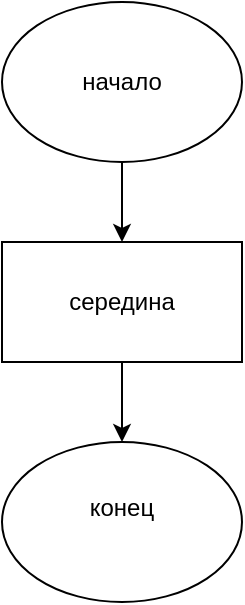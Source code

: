 <mxfile version="24.8.4">
  <diagram name="Страница — 1" id="rrxildii3-Id5VQ81Qsm">
    <mxGraphModel dx="1042" dy="663" grid="1" gridSize="10" guides="1" tooltips="1" connect="1" arrows="1" fold="1" page="1" pageScale="1" pageWidth="827" pageHeight="1169" math="0" shadow="0">
      <root>
        <mxCell id="0" />
        <mxCell id="1" parent="0" />
        <mxCell id="8OtfmZh8J_pT4r2mnGJd-5" style="edgeStyle=orthogonalEdgeStyle;rounded=0;orthogonalLoop=1;jettySize=auto;html=1;exitX=0.5;exitY=1;exitDx=0;exitDy=0;entryX=0.5;entryY=0;entryDx=0;entryDy=0;" edge="1" parent="1" source="8OtfmZh8J_pT4r2mnGJd-1" target="8OtfmZh8J_pT4r2mnGJd-2">
          <mxGeometry relative="1" as="geometry" />
        </mxCell>
        <mxCell id="8OtfmZh8J_pT4r2mnGJd-1" value="начало" style="ellipse;whiteSpace=wrap;html=1;" vertex="1" parent="1">
          <mxGeometry x="360" y="80" width="120" height="80" as="geometry" />
        </mxCell>
        <mxCell id="8OtfmZh8J_pT4r2mnGJd-6" value="" style="edgeStyle=orthogonalEdgeStyle;rounded=0;orthogonalLoop=1;jettySize=auto;html=1;" edge="1" parent="1" source="8OtfmZh8J_pT4r2mnGJd-2" target="8OtfmZh8J_pT4r2mnGJd-3">
          <mxGeometry relative="1" as="geometry" />
        </mxCell>
        <mxCell id="8OtfmZh8J_pT4r2mnGJd-2" value="середина" style="rounded=0;whiteSpace=wrap;html=1;" vertex="1" parent="1">
          <mxGeometry x="360" y="200" width="120" height="60" as="geometry" />
        </mxCell>
        <mxCell id="8OtfmZh8J_pT4r2mnGJd-3" value="конец&lt;div&gt;&lt;br&gt;&lt;/div&gt;" style="ellipse;whiteSpace=wrap;html=1;" vertex="1" parent="1">
          <mxGeometry x="360" y="300" width="120" height="80" as="geometry" />
        </mxCell>
      </root>
    </mxGraphModel>
  </diagram>
</mxfile>
